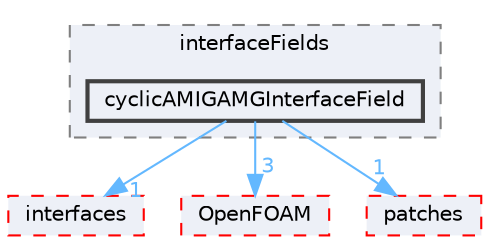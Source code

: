 digraph "src/meshTools/AMIInterpolation/GAMG/interfaceFields/cyclicAMIGAMGInterfaceField"
{
 // LATEX_PDF_SIZE
  bgcolor="transparent";
  edge [fontname=Helvetica,fontsize=10,labelfontname=Helvetica,labelfontsize=10];
  node [fontname=Helvetica,fontsize=10,shape=box,height=0.2,width=0.4];
  compound=true
  subgraph clusterdir_ba37732824743746d5dc478f4a86e8b1 {
    graph [ bgcolor="#edf0f7", pencolor="grey50", label="interfaceFields", fontname=Helvetica,fontsize=10 style="filled,dashed", URL="dir_ba37732824743746d5dc478f4a86e8b1.html",tooltip=""]
  dir_20cea6be7f1c04d4a58856830c8afcad [label="cyclicAMIGAMGInterfaceField", fillcolor="#edf0f7", color="grey25", style="filled,bold", URL="dir_20cea6be7f1c04d4a58856830c8afcad.html",tooltip=""];
  }
  dir_a6141d48dba2d87e5f30618f4717b8ec [label="interfaces", fillcolor="#edf0f7", color="red", style="filled,dashed", URL="dir_a6141d48dba2d87e5f30618f4717b8ec.html",tooltip=""];
  dir_c5473ff19b20e6ec4dfe5c310b3778a8 [label="OpenFOAM", fillcolor="#edf0f7", color="red", style="filled,dashed", URL="dir_c5473ff19b20e6ec4dfe5c310b3778a8.html",tooltip=""];
  dir_e48036504f77ea988a54ffba425a88d8 [label="patches", fillcolor="#edf0f7", color="red", style="filled,dashed", URL="dir_e48036504f77ea988a54ffba425a88d8.html",tooltip=""];
  dir_20cea6be7f1c04d4a58856830c8afcad->dir_a6141d48dba2d87e5f30618f4717b8ec [headlabel="1", labeldistance=1.5 headhref="dir_000778_001904.html" href="dir_000778_001904.html" color="steelblue1" fontcolor="steelblue1"];
  dir_20cea6be7f1c04d4a58856830c8afcad->dir_c5473ff19b20e6ec4dfe5c310b3778a8 [headlabel="3", labeldistance=1.5 headhref="dir_000778_002695.html" href="dir_000778_002695.html" color="steelblue1" fontcolor="steelblue1"];
  dir_20cea6be7f1c04d4a58856830c8afcad->dir_e48036504f77ea988a54ffba425a88d8 [headlabel="1", labeldistance=1.5 headhref="dir_000778_002827.html" href="dir_000778_002827.html" color="steelblue1" fontcolor="steelblue1"];
}

